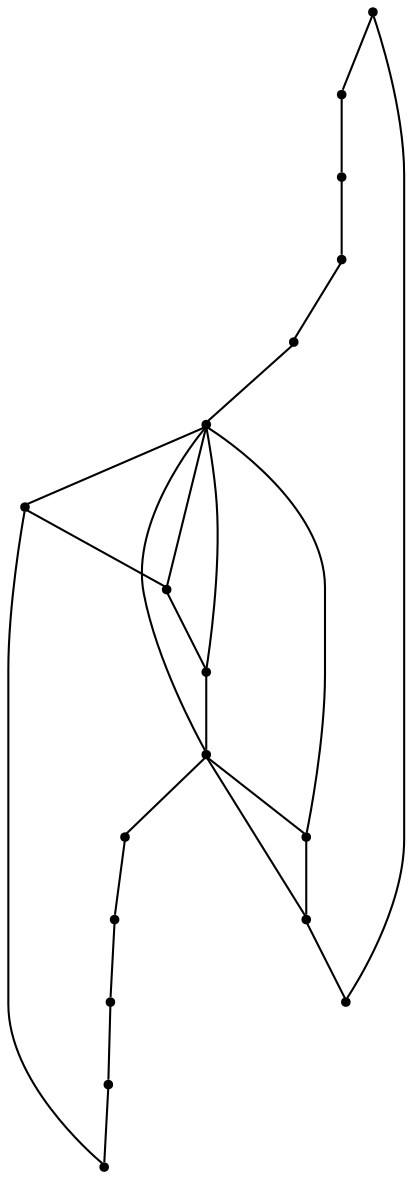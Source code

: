 graph {
  node [shape=point,comment="{\"directed\":false,\"doi\":\"10.1007/978-3-030-68766-3_37\",\"figure\":\"3 (2)\"}"]

  v0 [pos="972.9008195369736,575.7540844800768"]
  v1 [pos="1036.1139860849373,555.1219306302439"]
  v2 [pos="1078.3717803458098,525.4674539459709"]
  v3 [pos="1112.0854691713905,485.27421642717513"]
  v4 [pos="1135.5131909327847,433.3165027564468"]
  v5 [pos="1009.0909274955901,423.4649971175335"]
  v6 [pos="946.6810416341953,457.86590948103196"]
  v7 [pos="983.2159736848832,447.2727176280561"]
  v8 [pos="1022.7431541129724,387.4848221672331"]
  v9 [pos="982.4805100457892,308.16051504113875"]
  v10 [pos="873.1807634305267,416.4639981319121"]
  v11 [pos="863.2906342665099,377.9250566132066"]
  v12 [pos="910.0282802455131,450.68991731458925"]
  v13 [pos="1047.746040466266,207.3259405730049"]
  v14 [pos="833.2785862061685,544.9786849064438"]
  v15 [pos="914.8124184394326,575.9166144837757"]
  v16 [pos="923.8367277080748,300.31761572336814"]
  v17 [pos="786.4085809357271,253.84853264703486"]

  v0 -- v15 [id="-1",pos="972.9008195369736,575.7540844800768 963.272801950301,577.209921939791 953.3734742613407,577.9544711185731 943.3002203333464,577.9544711185731 933.6262101802167,577.9544711185731 924.1125934750783,577.2677199609018 914.8124184394326,575.9166144837757"]
  v12 -- v0 [id="-2",pos="910.0282802455131,450.68991731458925 972.9008195369736,575.7540844800768 972.9008195369736,575.7540844800768 972.9008195369736,575.7540844800768"]
  v1 -- v7 [id="-3",pos="1036.1139860849373,555.1219306302439 983.2159736848832,447.2727176280561 983.2159736848832,447.2727176280561 983.2159736848832,447.2727176280561"]
  v17 -- v14 [id="-4",pos="786.4085809357271,253.84853264703486 759.3972441891244,287.93744707923133 743.2725511409242,331.04793805631084 743.2725511409242,377.9250566132066 743.2725511409242,447.74714142336904 779.0455223779317,509.21285819368427 833.2785862061685,544.9786849064438"]
  v17 -- v13 [id="-5",pos="786.4085809357271,253.84853264703486 823.0401047424004,207.5742725423704 879.7043830310721,177.8956421078401 943.3002203333464,177.8956421078401 981.5885281476271,177.8956421078401 1017.3640361683667,188.65252213540464 1047.746040466266,207.3259405730049"]
  v16 -- v9 [id="-6",pos="923.8367277080748,300.31761572336814 930.0554644600148,298.7416249439442 936.5811749531003,297.9133035285877 943.300283921764,297.9133035285877 957.5386047293318,297.9133035285877 970.9074978350895,301.63147432757273 982.4805100457892,308.16051504113875"]
  v1 -- v0 [id="-7",pos="1036.1139860849373,555.1219306302439 1016.7360254211475,565.3369516261523 995.4526830720351,572.4293036796429 972.9008195369736,575.7540844800768"]
  v12 -- v15 [id="-8",pos="910.0282802455131,450.68991731458925 914.8124184394326,575.9166144837757 914.8124184394326,575.9166144837757 914.8124184394326,575.9166144837757"]
  v15 -- v14 [id="-9",pos="914.8124184394326,575.9166144837757 885.002806416866,571.6897602977588 857.3173971660821,560.8701026320836 833.2785862061685,544.9786849064438"]
  v11 -- v16 [id="-10",pos="863.2906342665099,377.9250566132066 863.2916834754019,340.4548736463694 889.0478599347557,309.00120980048473 923.8367277080748,300.31761572336814"]
  v2 -- v1 [id="-11",pos="1078.3717803458098,525.4674539459709 1065.6894539216942,537.083630826362 1051.5038891118484,547.0868735978752 1036.1139860849373,555.1219306302439"]
  v13 -- v4 [id="-12",pos="1047.746040466266,207.3259405730049 1105.0950228755626,242.48355494500618 1143.3320863613367,305.738339351012 1143.3320863613367,377.9250566132066 1143.3320863613367,397.1479661662046 1140.6205967658402,415.737487210381 1135.5131909327847,433.3165027564468"]
  v6 -- v12 [id="-13",pos="946.6810416341953,457.86590948103196 931.4241397824686,457.93680969782554 920.1521954715364,455.34903512777464 910.0282802455131,450.68991731458925"]
  v10 -- v11 [id="-14",pos="873.1807634305267,416.4639981319121 866.8743494137606,405.03793514624067 863.2916834754019,391.89994265803597 863.2906342665099,377.9250566132066"]
  v12 -- v1 [id="-15",pos="910.0282802455131,450.68991731458925 952.5350390587774,509.719434806275 994.5625955562705,544.5287069834488 1036.1139860849373,555.1219306302439"]
  v9 -- v8 [id="-16",pos="982.4805100457892,308.16051504113875 1006.8564032327187,321.86362698797154 1023.3130176152767,347.9720235465531 1023.3130176152766,377.9250566132066 1023.3130176152766,381.1604947827125 1023.1210070658918,384.35107495464126 1022.7431541129724,387.4848221672331"]
  v8 -- v5 [id="-17",pos="1022.7431541129724,387.4848221672331 1021.1687777485638,400.74793798297634 1016.3463591448957,413.01424604726583 1009.0909274955901,423.4649971175335"]
  v5 -- v7 [id="-18",pos="1009.0909274955901,423.4649971175335 1002.3533689610474,433.19172020960076 993.511061953229,441.34777993479 983.2159736848832,447.2727176280561"]
  v7 -- v6 [id="-19",pos="983.2159736848832,447.2727176280561 971.4749332769302,454.0590371767706 957.8409824535072,457.93680969782554 946.6810416341953,457.86590948103196"]
  v1 -- v6 [id="-20",pos="1036.1139860849373,555.1219306302439 976.4888595939954,490.2874022494041 946.6799447339899,457.86597306867037 946.6810416341953,457.86590948103196"]
  v1 -- v5 [id="-21",pos="1036.1139860849373,555.1219306302439 1026.7511161833668,495.3714882884266 1017.7413368681687,451.4858437841898 1009.0909274955901,423.4649971175335"]
  v12 -- v10 [id="-22",pos="910.0282802455131,450.68991731458925 894.3701570959689,443.53870420087475 881.4339430200623,431.47278636838416 873.1807634305267,416.4639981319121"]
  v4 -- v3 [id="-23",pos="1135.5131909327847,433.3165027564468 1130.2174722968962,451.9011537816399 1122.25830097459,469.362020627627 1112.0854691713905,485.27421642717513"]
  v3 -- v2 [id="-24",pos="1112.0854691713905,485.27421642717513 1102.6499798057955,500.12707501340464 1091.290638634191,513.6339530449955 1078.3717803458098,525.4674539459709"]
}